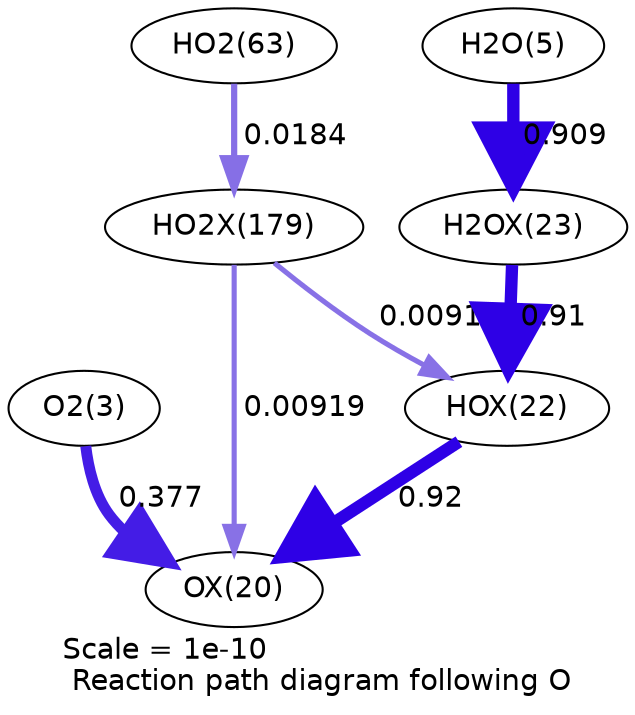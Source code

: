digraph reaction_paths {
center=1;
s5 -> s57[fontname="Helvetica", penwidth=5.26, arrowsize=2.63, color="0.7, 0.877, 0.9"
, label=" 0.377"];
s59 -> s57[fontname="Helvetica", penwidth=5.94, arrowsize=2.97, color="0.7, 1.42, 0.9"
, label=" 0.92"];
s76 -> s57[fontname="Helvetica", penwidth=2.46, arrowsize=1.23, color="0.7, 0.509, 0.9"
, label=" 0.00919"];
s76 -> s59[fontname="Helvetica", penwidth=2.46, arrowsize=1.23, color="0.7, 0.509, 0.9"
, label=" 0.00919"];
s60 -> s59[fontname="Helvetica", penwidth=5.93, arrowsize=2.96, color="0.7, 1.41, 0.9"
, label=" 0.91"];
s7 -> s60[fontname="Helvetica", penwidth=5.93, arrowsize=2.96, color="0.7, 1.41, 0.9"
, label=" 0.909"];
s28 -> s76[fontname="Helvetica", penwidth=2.98, arrowsize=1.49, color="0.7, 0.518, 0.9"
, label=" 0.0184"];
s5 [ fontname="Helvetica", label="O2(3)"];
s7 [ fontname="Helvetica", label="H2O(5)"];
s28 [ fontname="Helvetica", label="HO2(63)"];
s57 [ fontname="Helvetica", label="OX(20)"];
s59 [ fontname="Helvetica", label="HOX(22)"];
s60 [ fontname="Helvetica", label="H2OX(23)"];
s76 [ fontname="Helvetica", label="HO2X(179)"];
 label = "Scale = 1e-10\l Reaction path diagram following O";
 fontname = "Helvetica";
}
